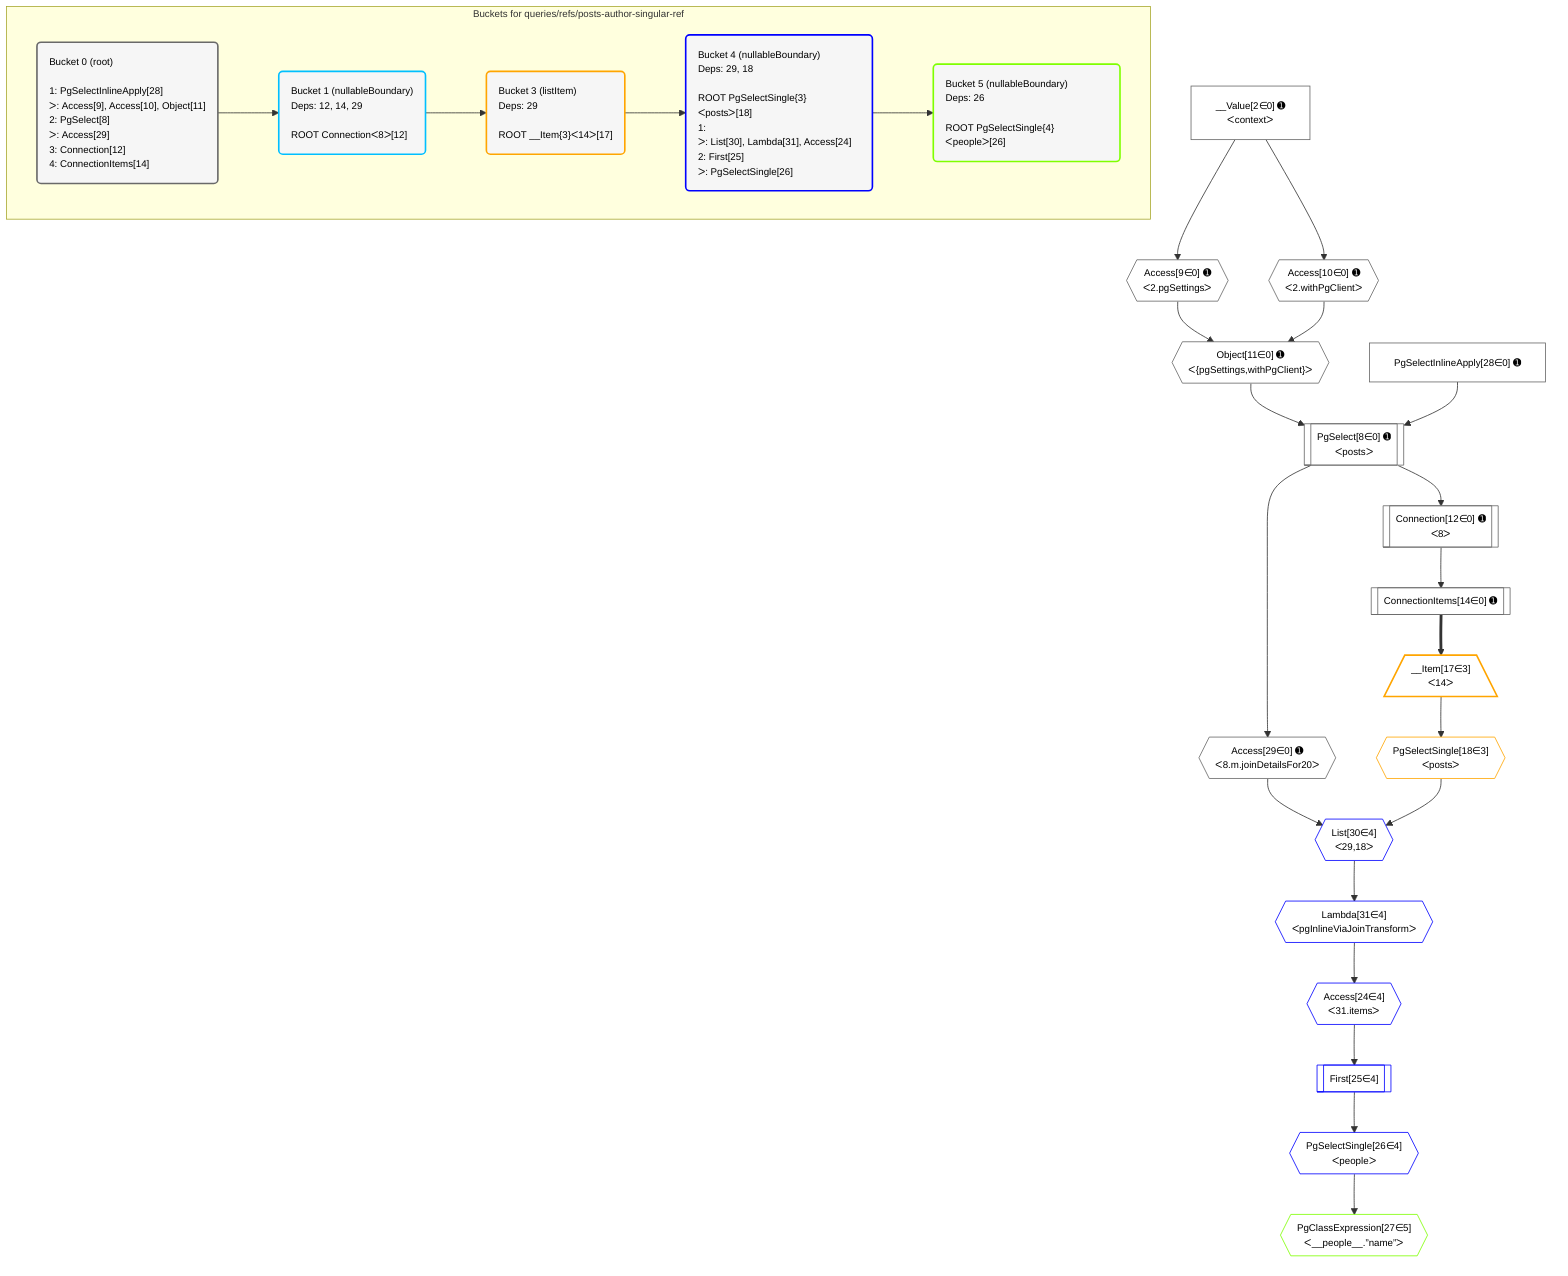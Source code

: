 %%{init: {'themeVariables': { 'fontSize': '12px'}}}%%
graph TD
    classDef path fill:#eee,stroke:#000,color:#000
    classDef plan fill:#fff,stroke-width:1px,color:#000
    classDef itemplan fill:#fff,stroke-width:2px,color:#000
    classDef unbatchedplan fill:#dff,stroke-width:1px,color:#000
    classDef sideeffectplan fill:#fcc,stroke-width:2px,color:#000
    classDef bucket fill:#f6f6f6,color:#000,stroke-width:2px,text-align:left

    subgraph "Buckets for queries/refs/posts-author-singular-ref"
    Bucket0("Bucket 0 (root)<br /><br />1: PgSelectInlineApply[28]<br />ᐳ: Access[9], Access[10], Object[11]<br />2: PgSelect[8]<br />ᐳ: Access[29]<br />3: Connection[12]<br />4: ConnectionItems[14]"):::bucket
    Bucket1("Bucket 1 (nullableBoundary)<br />Deps: 12, 14, 29<br /><br />ROOT Connectionᐸ8ᐳ[12]"):::bucket
    Bucket3("Bucket 3 (listItem)<br />Deps: 29<br /><br />ROOT __Item{3}ᐸ14ᐳ[17]"):::bucket
    Bucket4("Bucket 4 (nullableBoundary)<br />Deps: 29, 18<br /><br />ROOT PgSelectSingle{3}ᐸpostsᐳ[18]<br />1: <br />ᐳ: List[30], Lambda[31], Access[24]<br />2: First[25]<br />ᐳ: PgSelectSingle[26]"):::bucket
    Bucket5("Bucket 5 (nullableBoundary)<br />Deps: 26<br /><br />ROOT PgSelectSingle{4}ᐸpeopleᐳ[26]"):::bucket
    end
    Bucket0 --> Bucket1
    Bucket1 --> Bucket3
    Bucket3 --> Bucket4
    Bucket4 --> Bucket5

    %% plan dependencies
    PgSelect8[["PgSelect[8∈0] ➊<br />ᐸpostsᐳ"]]:::plan
    Object11{{"Object[11∈0] ➊<br />ᐸ{pgSettings,withPgClient}ᐳ"}}:::plan
    PgSelectInlineApply28["PgSelectInlineApply[28∈0] ➊"]:::plan
    Object11 & PgSelectInlineApply28 --> PgSelect8
    Access9{{"Access[9∈0] ➊<br />ᐸ2.pgSettingsᐳ"}}:::plan
    Access10{{"Access[10∈0] ➊<br />ᐸ2.withPgClientᐳ"}}:::plan
    Access9 & Access10 --> Object11
    __Value2["__Value[2∈0] ➊<br />ᐸcontextᐳ"]:::plan
    __Value2 --> Access9
    __Value2 --> Access10
    Connection12[["Connection[12∈0] ➊<br />ᐸ8ᐳ"]]:::plan
    PgSelect8 --> Connection12
    ConnectionItems14[["ConnectionItems[14∈0] ➊"]]:::plan
    Connection12 --> ConnectionItems14
    Access29{{"Access[29∈0] ➊<br />ᐸ8.m.joinDetailsFor20ᐳ"}}:::plan
    PgSelect8 --> Access29
    __Item17[/"__Item[17∈3]<br />ᐸ14ᐳ"\]:::itemplan
    ConnectionItems14 ==> __Item17
    PgSelectSingle18{{"PgSelectSingle[18∈3]<br />ᐸpostsᐳ"}}:::plan
    __Item17 --> PgSelectSingle18
    List30{{"List[30∈4]<br />ᐸ29,18ᐳ"}}:::plan
    Access29 & PgSelectSingle18 --> List30
    Access24{{"Access[24∈4]<br />ᐸ31.itemsᐳ"}}:::plan
    Lambda31{{"Lambda[31∈4]<br />ᐸpgInlineViaJoinTransformᐳ"}}:::plan
    Lambda31 --> Access24
    First25[["First[25∈4]"]]:::plan
    Access24 --> First25
    PgSelectSingle26{{"PgSelectSingle[26∈4]<br />ᐸpeopleᐳ"}}:::plan
    First25 --> PgSelectSingle26
    List30 --> Lambda31
    PgClassExpression27{{"PgClassExpression[27∈5]<br />ᐸ__people__.”name”ᐳ"}}:::plan
    PgSelectSingle26 --> PgClassExpression27

    %% define steps
    classDef bucket0 stroke:#696969
    class Bucket0,__Value2,PgSelect8,Access9,Access10,Object11,Connection12,ConnectionItems14,PgSelectInlineApply28,Access29 bucket0
    classDef bucket1 stroke:#00bfff
    class Bucket1 bucket1
    classDef bucket3 stroke:#ffa500
    class Bucket3,__Item17,PgSelectSingle18 bucket3
    classDef bucket4 stroke:#0000ff
    class Bucket4,Access24,First25,PgSelectSingle26,List30,Lambda31 bucket4
    classDef bucket5 stroke:#7fff00
    class Bucket5,PgClassExpression27 bucket5